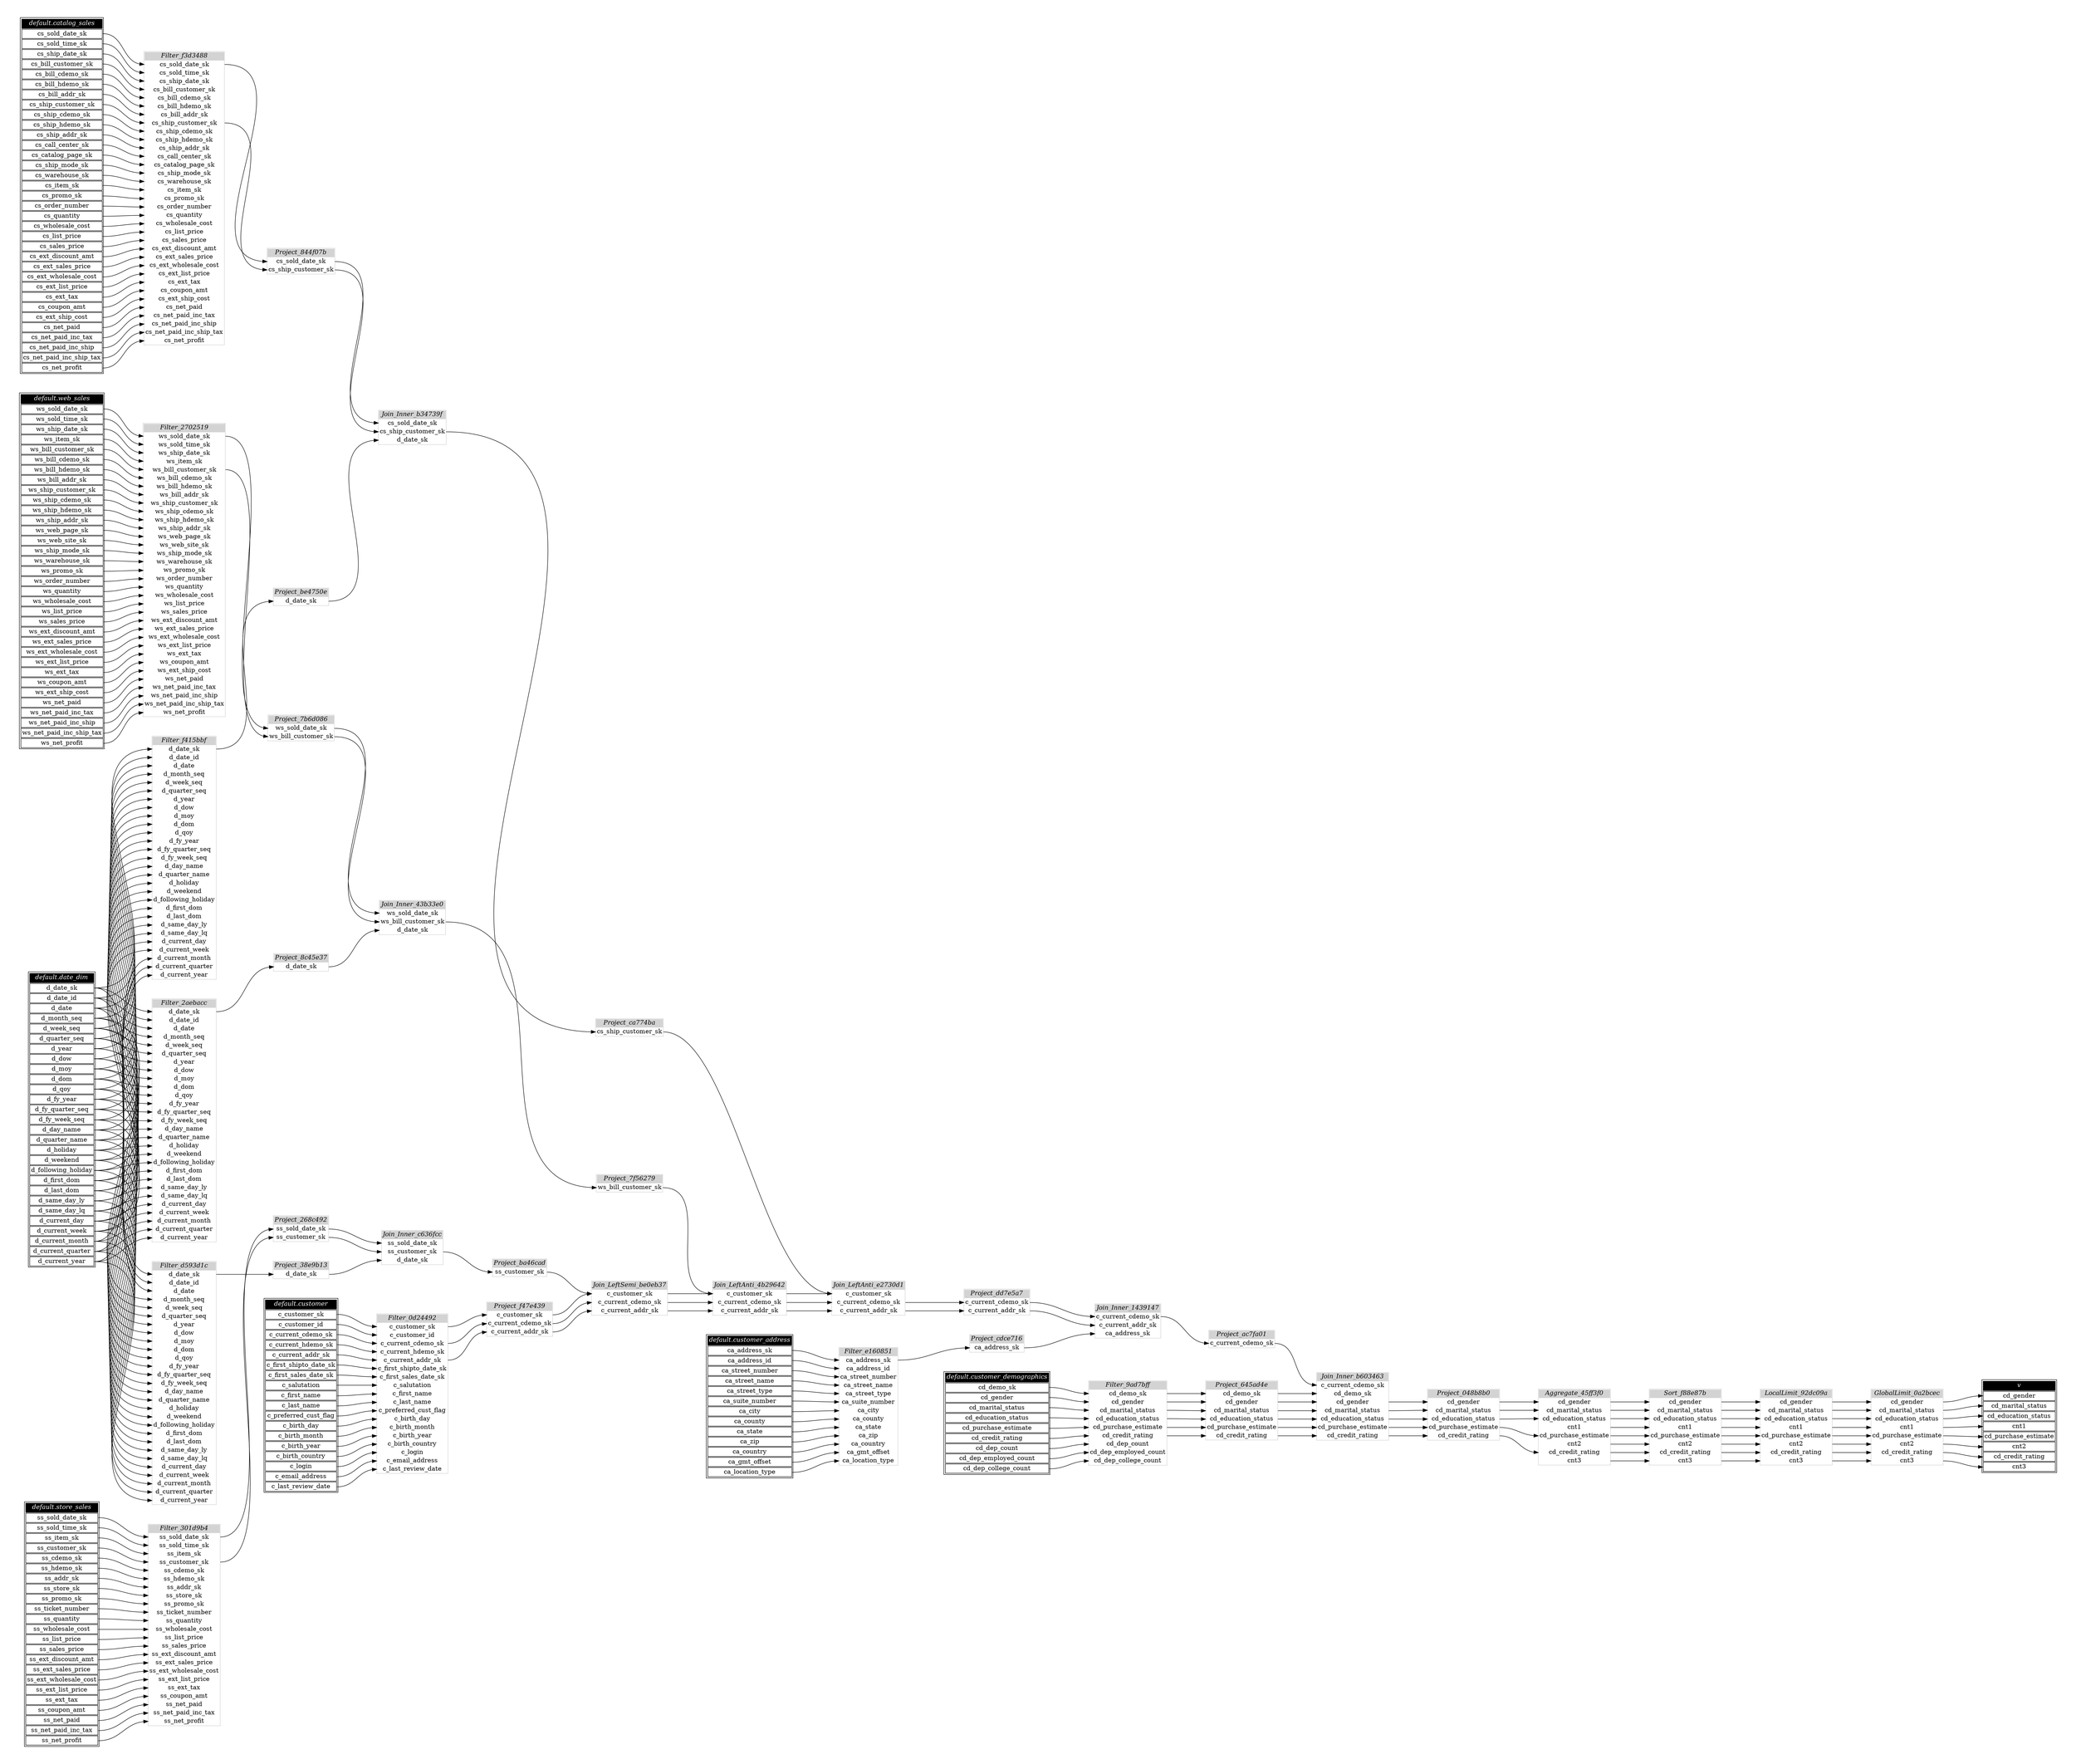 // Automatically generated by TPCDSFlowTestSuite


digraph {
  graph [pad="0.5" nodesep="0.5" ranksep="1" fontname="Helvetica" rankdir=LR];
  node [shape=plaintext]

  
"Aggregate_45ff3f0" [label=<
<table color="lightgray" border="1" cellborder="0" cellspacing="0">
  <tr><td bgcolor="lightgray" port="nodeName"><i>Aggregate_45ff3f0</i></td></tr>
  <tr><td port="0">cd_gender</td></tr>
<tr><td port="1">cd_marital_status</td></tr>
<tr><td port="2">cd_education_status</td></tr>
<tr><td port="3">cnt1</td></tr>
<tr><td port="4">cd_purchase_estimate</td></tr>
<tr><td port="5">cnt2</td></tr>
<tr><td port="6">cd_credit_rating</td></tr>
<tr><td port="7">cnt3</td></tr>
</table>>];
     

"Filter_0d24492" [label=<
<table color="lightgray" border="1" cellborder="0" cellspacing="0">
  <tr><td bgcolor="lightgray" port="nodeName"><i>Filter_0d24492</i></td></tr>
  <tr><td port="0">c_customer_sk</td></tr>
<tr><td port="1">c_customer_id</td></tr>
<tr><td port="2">c_current_cdemo_sk</td></tr>
<tr><td port="3">c_current_hdemo_sk</td></tr>
<tr><td port="4">c_current_addr_sk</td></tr>
<tr><td port="5">c_first_shipto_date_sk</td></tr>
<tr><td port="6">c_first_sales_date_sk</td></tr>
<tr><td port="7">c_salutation</td></tr>
<tr><td port="8">c_first_name</td></tr>
<tr><td port="9">c_last_name</td></tr>
<tr><td port="10">c_preferred_cust_flag</td></tr>
<tr><td port="11">c_birth_day</td></tr>
<tr><td port="12">c_birth_month</td></tr>
<tr><td port="13">c_birth_year</td></tr>
<tr><td port="14">c_birth_country</td></tr>
<tr><td port="15">c_login</td></tr>
<tr><td port="16">c_email_address</td></tr>
<tr><td port="17">c_last_review_date</td></tr>
</table>>];
     

"Filter_2702519" [label=<
<table color="lightgray" border="1" cellborder="0" cellspacing="0">
  <tr><td bgcolor="lightgray" port="nodeName"><i>Filter_2702519</i></td></tr>
  <tr><td port="0">ws_sold_date_sk</td></tr>
<tr><td port="1">ws_sold_time_sk</td></tr>
<tr><td port="2">ws_ship_date_sk</td></tr>
<tr><td port="3">ws_item_sk</td></tr>
<tr><td port="4">ws_bill_customer_sk</td></tr>
<tr><td port="5">ws_bill_cdemo_sk</td></tr>
<tr><td port="6">ws_bill_hdemo_sk</td></tr>
<tr><td port="7">ws_bill_addr_sk</td></tr>
<tr><td port="8">ws_ship_customer_sk</td></tr>
<tr><td port="9">ws_ship_cdemo_sk</td></tr>
<tr><td port="10">ws_ship_hdemo_sk</td></tr>
<tr><td port="11">ws_ship_addr_sk</td></tr>
<tr><td port="12">ws_web_page_sk</td></tr>
<tr><td port="13">ws_web_site_sk</td></tr>
<tr><td port="14">ws_ship_mode_sk</td></tr>
<tr><td port="15">ws_warehouse_sk</td></tr>
<tr><td port="16">ws_promo_sk</td></tr>
<tr><td port="17">ws_order_number</td></tr>
<tr><td port="18">ws_quantity</td></tr>
<tr><td port="19">ws_wholesale_cost</td></tr>
<tr><td port="20">ws_list_price</td></tr>
<tr><td port="21">ws_sales_price</td></tr>
<tr><td port="22">ws_ext_discount_amt</td></tr>
<tr><td port="23">ws_ext_sales_price</td></tr>
<tr><td port="24">ws_ext_wholesale_cost</td></tr>
<tr><td port="25">ws_ext_list_price</td></tr>
<tr><td port="26">ws_ext_tax</td></tr>
<tr><td port="27">ws_coupon_amt</td></tr>
<tr><td port="28">ws_ext_ship_cost</td></tr>
<tr><td port="29">ws_net_paid</td></tr>
<tr><td port="30">ws_net_paid_inc_tax</td></tr>
<tr><td port="31">ws_net_paid_inc_ship</td></tr>
<tr><td port="32">ws_net_paid_inc_ship_tax</td></tr>
<tr><td port="33">ws_net_profit</td></tr>
</table>>];
     

"Filter_2aebacc" [label=<
<table color="lightgray" border="1" cellborder="0" cellspacing="0">
  <tr><td bgcolor="lightgray" port="nodeName"><i>Filter_2aebacc</i></td></tr>
  <tr><td port="0">d_date_sk</td></tr>
<tr><td port="1">d_date_id</td></tr>
<tr><td port="2">d_date</td></tr>
<tr><td port="3">d_month_seq</td></tr>
<tr><td port="4">d_week_seq</td></tr>
<tr><td port="5">d_quarter_seq</td></tr>
<tr><td port="6">d_year</td></tr>
<tr><td port="7">d_dow</td></tr>
<tr><td port="8">d_moy</td></tr>
<tr><td port="9">d_dom</td></tr>
<tr><td port="10">d_qoy</td></tr>
<tr><td port="11">d_fy_year</td></tr>
<tr><td port="12">d_fy_quarter_seq</td></tr>
<tr><td port="13">d_fy_week_seq</td></tr>
<tr><td port="14">d_day_name</td></tr>
<tr><td port="15">d_quarter_name</td></tr>
<tr><td port="16">d_holiday</td></tr>
<tr><td port="17">d_weekend</td></tr>
<tr><td port="18">d_following_holiday</td></tr>
<tr><td port="19">d_first_dom</td></tr>
<tr><td port="20">d_last_dom</td></tr>
<tr><td port="21">d_same_day_ly</td></tr>
<tr><td port="22">d_same_day_lq</td></tr>
<tr><td port="23">d_current_day</td></tr>
<tr><td port="24">d_current_week</td></tr>
<tr><td port="25">d_current_month</td></tr>
<tr><td port="26">d_current_quarter</td></tr>
<tr><td port="27">d_current_year</td></tr>
</table>>];
     

"Filter_301d9b4" [label=<
<table color="lightgray" border="1" cellborder="0" cellspacing="0">
  <tr><td bgcolor="lightgray" port="nodeName"><i>Filter_301d9b4</i></td></tr>
  <tr><td port="0">ss_sold_date_sk</td></tr>
<tr><td port="1">ss_sold_time_sk</td></tr>
<tr><td port="2">ss_item_sk</td></tr>
<tr><td port="3">ss_customer_sk</td></tr>
<tr><td port="4">ss_cdemo_sk</td></tr>
<tr><td port="5">ss_hdemo_sk</td></tr>
<tr><td port="6">ss_addr_sk</td></tr>
<tr><td port="7">ss_store_sk</td></tr>
<tr><td port="8">ss_promo_sk</td></tr>
<tr><td port="9">ss_ticket_number</td></tr>
<tr><td port="10">ss_quantity</td></tr>
<tr><td port="11">ss_wholesale_cost</td></tr>
<tr><td port="12">ss_list_price</td></tr>
<tr><td port="13">ss_sales_price</td></tr>
<tr><td port="14">ss_ext_discount_amt</td></tr>
<tr><td port="15">ss_ext_sales_price</td></tr>
<tr><td port="16">ss_ext_wholesale_cost</td></tr>
<tr><td port="17">ss_ext_list_price</td></tr>
<tr><td port="18">ss_ext_tax</td></tr>
<tr><td port="19">ss_coupon_amt</td></tr>
<tr><td port="20">ss_net_paid</td></tr>
<tr><td port="21">ss_net_paid_inc_tax</td></tr>
<tr><td port="22">ss_net_profit</td></tr>
</table>>];
     

"Filter_9ad7bff" [label=<
<table color="lightgray" border="1" cellborder="0" cellspacing="0">
  <tr><td bgcolor="lightgray" port="nodeName"><i>Filter_9ad7bff</i></td></tr>
  <tr><td port="0">cd_demo_sk</td></tr>
<tr><td port="1">cd_gender</td></tr>
<tr><td port="2">cd_marital_status</td></tr>
<tr><td port="3">cd_education_status</td></tr>
<tr><td port="4">cd_purchase_estimate</td></tr>
<tr><td port="5">cd_credit_rating</td></tr>
<tr><td port="6">cd_dep_count</td></tr>
<tr><td port="7">cd_dep_employed_count</td></tr>
<tr><td port="8">cd_dep_college_count</td></tr>
</table>>];
     

"Filter_d593d1c" [label=<
<table color="lightgray" border="1" cellborder="0" cellspacing="0">
  <tr><td bgcolor="lightgray" port="nodeName"><i>Filter_d593d1c</i></td></tr>
  <tr><td port="0">d_date_sk</td></tr>
<tr><td port="1">d_date_id</td></tr>
<tr><td port="2">d_date</td></tr>
<tr><td port="3">d_month_seq</td></tr>
<tr><td port="4">d_week_seq</td></tr>
<tr><td port="5">d_quarter_seq</td></tr>
<tr><td port="6">d_year</td></tr>
<tr><td port="7">d_dow</td></tr>
<tr><td port="8">d_moy</td></tr>
<tr><td port="9">d_dom</td></tr>
<tr><td port="10">d_qoy</td></tr>
<tr><td port="11">d_fy_year</td></tr>
<tr><td port="12">d_fy_quarter_seq</td></tr>
<tr><td port="13">d_fy_week_seq</td></tr>
<tr><td port="14">d_day_name</td></tr>
<tr><td port="15">d_quarter_name</td></tr>
<tr><td port="16">d_holiday</td></tr>
<tr><td port="17">d_weekend</td></tr>
<tr><td port="18">d_following_holiday</td></tr>
<tr><td port="19">d_first_dom</td></tr>
<tr><td port="20">d_last_dom</td></tr>
<tr><td port="21">d_same_day_ly</td></tr>
<tr><td port="22">d_same_day_lq</td></tr>
<tr><td port="23">d_current_day</td></tr>
<tr><td port="24">d_current_week</td></tr>
<tr><td port="25">d_current_month</td></tr>
<tr><td port="26">d_current_quarter</td></tr>
<tr><td port="27">d_current_year</td></tr>
</table>>];
     

"Filter_e160851" [label=<
<table color="lightgray" border="1" cellborder="0" cellspacing="0">
  <tr><td bgcolor="lightgray" port="nodeName"><i>Filter_e160851</i></td></tr>
  <tr><td port="0">ca_address_sk</td></tr>
<tr><td port="1">ca_address_id</td></tr>
<tr><td port="2">ca_street_number</td></tr>
<tr><td port="3">ca_street_name</td></tr>
<tr><td port="4">ca_street_type</td></tr>
<tr><td port="5">ca_suite_number</td></tr>
<tr><td port="6">ca_city</td></tr>
<tr><td port="7">ca_county</td></tr>
<tr><td port="8">ca_state</td></tr>
<tr><td port="9">ca_zip</td></tr>
<tr><td port="10">ca_country</td></tr>
<tr><td port="11">ca_gmt_offset</td></tr>
<tr><td port="12">ca_location_type</td></tr>
</table>>];
     

"Filter_f3d3488" [label=<
<table color="lightgray" border="1" cellborder="0" cellspacing="0">
  <tr><td bgcolor="lightgray" port="nodeName"><i>Filter_f3d3488</i></td></tr>
  <tr><td port="0">cs_sold_date_sk</td></tr>
<tr><td port="1">cs_sold_time_sk</td></tr>
<tr><td port="2">cs_ship_date_sk</td></tr>
<tr><td port="3">cs_bill_customer_sk</td></tr>
<tr><td port="4">cs_bill_cdemo_sk</td></tr>
<tr><td port="5">cs_bill_hdemo_sk</td></tr>
<tr><td port="6">cs_bill_addr_sk</td></tr>
<tr><td port="7">cs_ship_customer_sk</td></tr>
<tr><td port="8">cs_ship_cdemo_sk</td></tr>
<tr><td port="9">cs_ship_hdemo_sk</td></tr>
<tr><td port="10">cs_ship_addr_sk</td></tr>
<tr><td port="11">cs_call_center_sk</td></tr>
<tr><td port="12">cs_catalog_page_sk</td></tr>
<tr><td port="13">cs_ship_mode_sk</td></tr>
<tr><td port="14">cs_warehouse_sk</td></tr>
<tr><td port="15">cs_item_sk</td></tr>
<tr><td port="16">cs_promo_sk</td></tr>
<tr><td port="17">cs_order_number</td></tr>
<tr><td port="18">cs_quantity</td></tr>
<tr><td port="19">cs_wholesale_cost</td></tr>
<tr><td port="20">cs_list_price</td></tr>
<tr><td port="21">cs_sales_price</td></tr>
<tr><td port="22">cs_ext_discount_amt</td></tr>
<tr><td port="23">cs_ext_sales_price</td></tr>
<tr><td port="24">cs_ext_wholesale_cost</td></tr>
<tr><td port="25">cs_ext_list_price</td></tr>
<tr><td port="26">cs_ext_tax</td></tr>
<tr><td port="27">cs_coupon_amt</td></tr>
<tr><td port="28">cs_ext_ship_cost</td></tr>
<tr><td port="29">cs_net_paid</td></tr>
<tr><td port="30">cs_net_paid_inc_tax</td></tr>
<tr><td port="31">cs_net_paid_inc_ship</td></tr>
<tr><td port="32">cs_net_paid_inc_ship_tax</td></tr>
<tr><td port="33">cs_net_profit</td></tr>
</table>>];
     

"Filter_f415bbf" [label=<
<table color="lightgray" border="1" cellborder="0" cellspacing="0">
  <tr><td bgcolor="lightgray" port="nodeName"><i>Filter_f415bbf</i></td></tr>
  <tr><td port="0">d_date_sk</td></tr>
<tr><td port="1">d_date_id</td></tr>
<tr><td port="2">d_date</td></tr>
<tr><td port="3">d_month_seq</td></tr>
<tr><td port="4">d_week_seq</td></tr>
<tr><td port="5">d_quarter_seq</td></tr>
<tr><td port="6">d_year</td></tr>
<tr><td port="7">d_dow</td></tr>
<tr><td port="8">d_moy</td></tr>
<tr><td port="9">d_dom</td></tr>
<tr><td port="10">d_qoy</td></tr>
<tr><td port="11">d_fy_year</td></tr>
<tr><td port="12">d_fy_quarter_seq</td></tr>
<tr><td port="13">d_fy_week_seq</td></tr>
<tr><td port="14">d_day_name</td></tr>
<tr><td port="15">d_quarter_name</td></tr>
<tr><td port="16">d_holiday</td></tr>
<tr><td port="17">d_weekend</td></tr>
<tr><td port="18">d_following_holiday</td></tr>
<tr><td port="19">d_first_dom</td></tr>
<tr><td port="20">d_last_dom</td></tr>
<tr><td port="21">d_same_day_ly</td></tr>
<tr><td port="22">d_same_day_lq</td></tr>
<tr><td port="23">d_current_day</td></tr>
<tr><td port="24">d_current_week</td></tr>
<tr><td port="25">d_current_month</td></tr>
<tr><td port="26">d_current_quarter</td></tr>
<tr><td port="27">d_current_year</td></tr>
</table>>];
     

"GlobalLimit_0a2bcec" [label=<
<table color="lightgray" border="1" cellborder="0" cellspacing="0">
  <tr><td bgcolor="lightgray" port="nodeName"><i>GlobalLimit_0a2bcec</i></td></tr>
  <tr><td port="0">cd_gender</td></tr>
<tr><td port="1">cd_marital_status</td></tr>
<tr><td port="2">cd_education_status</td></tr>
<tr><td port="3">cnt1</td></tr>
<tr><td port="4">cd_purchase_estimate</td></tr>
<tr><td port="5">cnt2</td></tr>
<tr><td port="6">cd_credit_rating</td></tr>
<tr><td port="7">cnt3</td></tr>
</table>>];
     

"Join_Inner_1439147" [label=<
<table color="lightgray" border="1" cellborder="0" cellspacing="0">
  <tr><td bgcolor="lightgray" port="nodeName"><i>Join_Inner_1439147</i></td></tr>
  <tr><td port="0">c_current_cdemo_sk</td></tr>
<tr><td port="1">c_current_addr_sk</td></tr>
<tr><td port="2">ca_address_sk</td></tr>
</table>>];
     

"Join_Inner_43b33e0" [label=<
<table color="lightgray" border="1" cellborder="0" cellspacing="0">
  <tr><td bgcolor="lightgray" port="nodeName"><i>Join_Inner_43b33e0</i></td></tr>
  <tr><td port="0">ws_sold_date_sk</td></tr>
<tr><td port="1">ws_bill_customer_sk</td></tr>
<tr><td port="2">d_date_sk</td></tr>
</table>>];
     

"Join_Inner_b34739f" [label=<
<table color="lightgray" border="1" cellborder="0" cellspacing="0">
  <tr><td bgcolor="lightgray" port="nodeName"><i>Join_Inner_b34739f</i></td></tr>
  <tr><td port="0">cs_sold_date_sk</td></tr>
<tr><td port="1">cs_ship_customer_sk</td></tr>
<tr><td port="2">d_date_sk</td></tr>
</table>>];
     

"Join_Inner_b603463" [label=<
<table color="lightgray" border="1" cellborder="0" cellspacing="0">
  <tr><td bgcolor="lightgray" port="nodeName"><i>Join_Inner_b603463</i></td></tr>
  <tr><td port="0">c_current_cdemo_sk</td></tr>
<tr><td port="1">cd_demo_sk</td></tr>
<tr><td port="2">cd_gender</td></tr>
<tr><td port="3">cd_marital_status</td></tr>
<tr><td port="4">cd_education_status</td></tr>
<tr><td port="5">cd_purchase_estimate</td></tr>
<tr><td port="6">cd_credit_rating</td></tr>
</table>>];
     

"Join_Inner_c636fcc" [label=<
<table color="lightgray" border="1" cellborder="0" cellspacing="0">
  <tr><td bgcolor="lightgray" port="nodeName"><i>Join_Inner_c636fcc</i></td></tr>
  <tr><td port="0">ss_sold_date_sk</td></tr>
<tr><td port="1">ss_customer_sk</td></tr>
<tr><td port="2">d_date_sk</td></tr>
</table>>];
     

"Join_LeftAnti_4b29642" [label=<
<table color="lightgray" border="1" cellborder="0" cellspacing="0">
  <tr><td bgcolor="lightgray" port="nodeName"><i>Join_LeftAnti_4b29642</i></td></tr>
  <tr><td port="0">c_customer_sk</td></tr>
<tr><td port="1">c_current_cdemo_sk</td></tr>
<tr><td port="2">c_current_addr_sk</td></tr>
</table>>];
     

"Join_LeftAnti_e2730d1" [label=<
<table color="lightgray" border="1" cellborder="0" cellspacing="0">
  <tr><td bgcolor="lightgray" port="nodeName"><i>Join_LeftAnti_e2730d1</i></td></tr>
  <tr><td port="0">c_customer_sk</td></tr>
<tr><td port="1">c_current_cdemo_sk</td></tr>
<tr><td port="2">c_current_addr_sk</td></tr>
</table>>];
     

"Join_LeftSemi_be0eb37" [label=<
<table color="lightgray" border="1" cellborder="0" cellspacing="0">
  <tr><td bgcolor="lightgray" port="nodeName"><i>Join_LeftSemi_be0eb37</i></td></tr>
  <tr><td port="0">c_customer_sk</td></tr>
<tr><td port="1">c_current_cdemo_sk</td></tr>
<tr><td port="2">c_current_addr_sk</td></tr>
</table>>];
     

"LocalLimit_92dc09a" [label=<
<table color="lightgray" border="1" cellborder="0" cellspacing="0">
  <tr><td bgcolor="lightgray" port="nodeName"><i>LocalLimit_92dc09a</i></td></tr>
  <tr><td port="0">cd_gender</td></tr>
<tr><td port="1">cd_marital_status</td></tr>
<tr><td port="2">cd_education_status</td></tr>
<tr><td port="3">cnt1</td></tr>
<tr><td port="4">cd_purchase_estimate</td></tr>
<tr><td port="5">cnt2</td></tr>
<tr><td port="6">cd_credit_rating</td></tr>
<tr><td port="7">cnt3</td></tr>
</table>>];
     

"Project_048b8b0" [label=<
<table color="lightgray" border="1" cellborder="0" cellspacing="0">
  <tr><td bgcolor="lightgray" port="nodeName"><i>Project_048b8b0</i></td></tr>
  <tr><td port="0">cd_gender</td></tr>
<tr><td port="1">cd_marital_status</td></tr>
<tr><td port="2">cd_education_status</td></tr>
<tr><td port="3">cd_purchase_estimate</td></tr>
<tr><td port="4">cd_credit_rating</td></tr>
</table>>];
     

"Project_268c492" [label=<
<table color="lightgray" border="1" cellborder="0" cellspacing="0">
  <tr><td bgcolor="lightgray" port="nodeName"><i>Project_268c492</i></td></tr>
  <tr><td port="0">ss_sold_date_sk</td></tr>
<tr><td port="1">ss_customer_sk</td></tr>
</table>>];
     

"Project_38e9b13" [label=<
<table color="lightgray" border="1" cellborder="0" cellspacing="0">
  <tr><td bgcolor="lightgray" port="nodeName"><i>Project_38e9b13</i></td></tr>
  <tr><td port="0">d_date_sk</td></tr>
</table>>];
     

"Project_645ad4e" [label=<
<table color="lightgray" border="1" cellborder="0" cellspacing="0">
  <tr><td bgcolor="lightgray" port="nodeName"><i>Project_645ad4e</i></td></tr>
  <tr><td port="0">cd_demo_sk</td></tr>
<tr><td port="1">cd_gender</td></tr>
<tr><td port="2">cd_marital_status</td></tr>
<tr><td port="3">cd_education_status</td></tr>
<tr><td port="4">cd_purchase_estimate</td></tr>
<tr><td port="5">cd_credit_rating</td></tr>
</table>>];
     

"Project_7b6d086" [label=<
<table color="lightgray" border="1" cellborder="0" cellspacing="0">
  <tr><td bgcolor="lightgray" port="nodeName"><i>Project_7b6d086</i></td></tr>
  <tr><td port="0">ws_sold_date_sk</td></tr>
<tr><td port="1">ws_bill_customer_sk</td></tr>
</table>>];
     

"Project_7f56279" [label=<
<table color="lightgray" border="1" cellborder="0" cellspacing="0">
  <tr><td bgcolor="lightgray" port="nodeName"><i>Project_7f56279</i></td></tr>
  <tr><td port="0">ws_bill_customer_sk</td></tr>
</table>>];
     

"Project_844f07b" [label=<
<table color="lightgray" border="1" cellborder="0" cellspacing="0">
  <tr><td bgcolor="lightgray" port="nodeName"><i>Project_844f07b</i></td></tr>
  <tr><td port="0">cs_sold_date_sk</td></tr>
<tr><td port="1">cs_ship_customer_sk</td></tr>
</table>>];
     

"Project_8c45e37" [label=<
<table color="lightgray" border="1" cellborder="0" cellspacing="0">
  <tr><td bgcolor="lightgray" port="nodeName"><i>Project_8c45e37</i></td></tr>
  <tr><td port="0">d_date_sk</td></tr>
</table>>];
     

"Project_ac7fa01" [label=<
<table color="lightgray" border="1" cellborder="0" cellspacing="0">
  <tr><td bgcolor="lightgray" port="nodeName"><i>Project_ac7fa01</i></td></tr>
  <tr><td port="0">c_current_cdemo_sk</td></tr>
</table>>];
     

"Project_ba46cad" [label=<
<table color="lightgray" border="1" cellborder="0" cellspacing="0">
  <tr><td bgcolor="lightgray" port="nodeName"><i>Project_ba46cad</i></td></tr>
  <tr><td port="0">ss_customer_sk</td></tr>
</table>>];
     

"Project_be4750e" [label=<
<table color="lightgray" border="1" cellborder="0" cellspacing="0">
  <tr><td bgcolor="lightgray" port="nodeName"><i>Project_be4750e</i></td></tr>
  <tr><td port="0">d_date_sk</td></tr>
</table>>];
     

"Project_ca774ba" [label=<
<table color="lightgray" border="1" cellborder="0" cellspacing="0">
  <tr><td bgcolor="lightgray" port="nodeName"><i>Project_ca774ba</i></td></tr>
  <tr><td port="0">cs_ship_customer_sk</td></tr>
</table>>];
     

"Project_cdce716" [label=<
<table color="lightgray" border="1" cellborder="0" cellspacing="0">
  <tr><td bgcolor="lightgray" port="nodeName"><i>Project_cdce716</i></td></tr>
  <tr><td port="0">ca_address_sk</td></tr>
</table>>];
     

"Project_dd7e5a7" [label=<
<table color="lightgray" border="1" cellborder="0" cellspacing="0">
  <tr><td bgcolor="lightgray" port="nodeName"><i>Project_dd7e5a7</i></td></tr>
  <tr><td port="0">c_current_cdemo_sk</td></tr>
<tr><td port="1">c_current_addr_sk</td></tr>
</table>>];
     

"Project_f47e439" [label=<
<table color="lightgray" border="1" cellborder="0" cellspacing="0">
  <tr><td bgcolor="lightgray" port="nodeName"><i>Project_f47e439</i></td></tr>
  <tr><td port="0">c_customer_sk</td></tr>
<tr><td port="1">c_current_cdemo_sk</td></tr>
<tr><td port="2">c_current_addr_sk</td></tr>
</table>>];
     

"Sort_f88e87b" [label=<
<table color="lightgray" border="1" cellborder="0" cellspacing="0">
  <tr><td bgcolor="lightgray" port="nodeName"><i>Sort_f88e87b</i></td></tr>
  <tr><td port="0">cd_gender</td></tr>
<tr><td port="1">cd_marital_status</td></tr>
<tr><td port="2">cd_education_status</td></tr>
<tr><td port="3">cnt1</td></tr>
<tr><td port="4">cd_purchase_estimate</td></tr>
<tr><td port="5">cnt2</td></tr>
<tr><td port="6">cd_credit_rating</td></tr>
<tr><td port="7">cnt3</td></tr>
</table>>];
     

"default.catalog_sales" [color="black" label=<
<table>
  <tr><td bgcolor="black" port="nodeName"><i><font color="white">default.catalog_sales</font></i></td></tr>
  <tr><td port="0">cs_sold_date_sk</td></tr>
<tr><td port="1">cs_sold_time_sk</td></tr>
<tr><td port="2">cs_ship_date_sk</td></tr>
<tr><td port="3">cs_bill_customer_sk</td></tr>
<tr><td port="4">cs_bill_cdemo_sk</td></tr>
<tr><td port="5">cs_bill_hdemo_sk</td></tr>
<tr><td port="6">cs_bill_addr_sk</td></tr>
<tr><td port="7">cs_ship_customer_sk</td></tr>
<tr><td port="8">cs_ship_cdemo_sk</td></tr>
<tr><td port="9">cs_ship_hdemo_sk</td></tr>
<tr><td port="10">cs_ship_addr_sk</td></tr>
<tr><td port="11">cs_call_center_sk</td></tr>
<tr><td port="12">cs_catalog_page_sk</td></tr>
<tr><td port="13">cs_ship_mode_sk</td></tr>
<tr><td port="14">cs_warehouse_sk</td></tr>
<tr><td port="15">cs_item_sk</td></tr>
<tr><td port="16">cs_promo_sk</td></tr>
<tr><td port="17">cs_order_number</td></tr>
<tr><td port="18">cs_quantity</td></tr>
<tr><td port="19">cs_wholesale_cost</td></tr>
<tr><td port="20">cs_list_price</td></tr>
<tr><td port="21">cs_sales_price</td></tr>
<tr><td port="22">cs_ext_discount_amt</td></tr>
<tr><td port="23">cs_ext_sales_price</td></tr>
<tr><td port="24">cs_ext_wholesale_cost</td></tr>
<tr><td port="25">cs_ext_list_price</td></tr>
<tr><td port="26">cs_ext_tax</td></tr>
<tr><td port="27">cs_coupon_amt</td></tr>
<tr><td port="28">cs_ext_ship_cost</td></tr>
<tr><td port="29">cs_net_paid</td></tr>
<tr><td port="30">cs_net_paid_inc_tax</td></tr>
<tr><td port="31">cs_net_paid_inc_ship</td></tr>
<tr><td port="32">cs_net_paid_inc_ship_tax</td></tr>
<tr><td port="33">cs_net_profit</td></tr>
</table>>];
     

"default.customer" [color="black" label=<
<table>
  <tr><td bgcolor="black" port="nodeName"><i><font color="white">default.customer</font></i></td></tr>
  <tr><td port="0">c_customer_sk</td></tr>
<tr><td port="1">c_customer_id</td></tr>
<tr><td port="2">c_current_cdemo_sk</td></tr>
<tr><td port="3">c_current_hdemo_sk</td></tr>
<tr><td port="4">c_current_addr_sk</td></tr>
<tr><td port="5">c_first_shipto_date_sk</td></tr>
<tr><td port="6">c_first_sales_date_sk</td></tr>
<tr><td port="7">c_salutation</td></tr>
<tr><td port="8">c_first_name</td></tr>
<tr><td port="9">c_last_name</td></tr>
<tr><td port="10">c_preferred_cust_flag</td></tr>
<tr><td port="11">c_birth_day</td></tr>
<tr><td port="12">c_birth_month</td></tr>
<tr><td port="13">c_birth_year</td></tr>
<tr><td port="14">c_birth_country</td></tr>
<tr><td port="15">c_login</td></tr>
<tr><td port="16">c_email_address</td></tr>
<tr><td port="17">c_last_review_date</td></tr>
</table>>];
     

"default.customer_address" [color="black" label=<
<table>
  <tr><td bgcolor="black" port="nodeName"><i><font color="white">default.customer_address</font></i></td></tr>
  <tr><td port="0">ca_address_sk</td></tr>
<tr><td port="1">ca_address_id</td></tr>
<tr><td port="2">ca_street_number</td></tr>
<tr><td port="3">ca_street_name</td></tr>
<tr><td port="4">ca_street_type</td></tr>
<tr><td port="5">ca_suite_number</td></tr>
<tr><td port="6">ca_city</td></tr>
<tr><td port="7">ca_county</td></tr>
<tr><td port="8">ca_state</td></tr>
<tr><td port="9">ca_zip</td></tr>
<tr><td port="10">ca_country</td></tr>
<tr><td port="11">ca_gmt_offset</td></tr>
<tr><td port="12">ca_location_type</td></tr>
</table>>];
     

"default.customer_demographics" [color="black" label=<
<table>
  <tr><td bgcolor="black" port="nodeName"><i><font color="white">default.customer_demographics</font></i></td></tr>
  <tr><td port="0">cd_demo_sk</td></tr>
<tr><td port="1">cd_gender</td></tr>
<tr><td port="2">cd_marital_status</td></tr>
<tr><td port="3">cd_education_status</td></tr>
<tr><td port="4">cd_purchase_estimate</td></tr>
<tr><td port="5">cd_credit_rating</td></tr>
<tr><td port="6">cd_dep_count</td></tr>
<tr><td port="7">cd_dep_employed_count</td></tr>
<tr><td port="8">cd_dep_college_count</td></tr>
</table>>];
     

"default.date_dim" [color="black" label=<
<table>
  <tr><td bgcolor="black" port="nodeName"><i><font color="white">default.date_dim</font></i></td></tr>
  <tr><td port="0">d_date_sk</td></tr>
<tr><td port="1">d_date_id</td></tr>
<tr><td port="2">d_date</td></tr>
<tr><td port="3">d_month_seq</td></tr>
<tr><td port="4">d_week_seq</td></tr>
<tr><td port="5">d_quarter_seq</td></tr>
<tr><td port="6">d_year</td></tr>
<tr><td port="7">d_dow</td></tr>
<tr><td port="8">d_moy</td></tr>
<tr><td port="9">d_dom</td></tr>
<tr><td port="10">d_qoy</td></tr>
<tr><td port="11">d_fy_year</td></tr>
<tr><td port="12">d_fy_quarter_seq</td></tr>
<tr><td port="13">d_fy_week_seq</td></tr>
<tr><td port="14">d_day_name</td></tr>
<tr><td port="15">d_quarter_name</td></tr>
<tr><td port="16">d_holiday</td></tr>
<tr><td port="17">d_weekend</td></tr>
<tr><td port="18">d_following_holiday</td></tr>
<tr><td port="19">d_first_dom</td></tr>
<tr><td port="20">d_last_dom</td></tr>
<tr><td port="21">d_same_day_ly</td></tr>
<tr><td port="22">d_same_day_lq</td></tr>
<tr><td port="23">d_current_day</td></tr>
<tr><td port="24">d_current_week</td></tr>
<tr><td port="25">d_current_month</td></tr>
<tr><td port="26">d_current_quarter</td></tr>
<tr><td port="27">d_current_year</td></tr>
</table>>];
     

"default.store_sales" [color="black" label=<
<table>
  <tr><td bgcolor="black" port="nodeName"><i><font color="white">default.store_sales</font></i></td></tr>
  <tr><td port="0">ss_sold_date_sk</td></tr>
<tr><td port="1">ss_sold_time_sk</td></tr>
<tr><td port="2">ss_item_sk</td></tr>
<tr><td port="3">ss_customer_sk</td></tr>
<tr><td port="4">ss_cdemo_sk</td></tr>
<tr><td port="5">ss_hdemo_sk</td></tr>
<tr><td port="6">ss_addr_sk</td></tr>
<tr><td port="7">ss_store_sk</td></tr>
<tr><td port="8">ss_promo_sk</td></tr>
<tr><td port="9">ss_ticket_number</td></tr>
<tr><td port="10">ss_quantity</td></tr>
<tr><td port="11">ss_wholesale_cost</td></tr>
<tr><td port="12">ss_list_price</td></tr>
<tr><td port="13">ss_sales_price</td></tr>
<tr><td port="14">ss_ext_discount_amt</td></tr>
<tr><td port="15">ss_ext_sales_price</td></tr>
<tr><td port="16">ss_ext_wholesale_cost</td></tr>
<tr><td port="17">ss_ext_list_price</td></tr>
<tr><td port="18">ss_ext_tax</td></tr>
<tr><td port="19">ss_coupon_amt</td></tr>
<tr><td port="20">ss_net_paid</td></tr>
<tr><td port="21">ss_net_paid_inc_tax</td></tr>
<tr><td port="22">ss_net_profit</td></tr>
</table>>];
     

"default.web_sales" [color="black" label=<
<table>
  <tr><td bgcolor="black" port="nodeName"><i><font color="white">default.web_sales</font></i></td></tr>
  <tr><td port="0">ws_sold_date_sk</td></tr>
<tr><td port="1">ws_sold_time_sk</td></tr>
<tr><td port="2">ws_ship_date_sk</td></tr>
<tr><td port="3">ws_item_sk</td></tr>
<tr><td port="4">ws_bill_customer_sk</td></tr>
<tr><td port="5">ws_bill_cdemo_sk</td></tr>
<tr><td port="6">ws_bill_hdemo_sk</td></tr>
<tr><td port="7">ws_bill_addr_sk</td></tr>
<tr><td port="8">ws_ship_customer_sk</td></tr>
<tr><td port="9">ws_ship_cdemo_sk</td></tr>
<tr><td port="10">ws_ship_hdemo_sk</td></tr>
<tr><td port="11">ws_ship_addr_sk</td></tr>
<tr><td port="12">ws_web_page_sk</td></tr>
<tr><td port="13">ws_web_site_sk</td></tr>
<tr><td port="14">ws_ship_mode_sk</td></tr>
<tr><td port="15">ws_warehouse_sk</td></tr>
<tr><td port="16">ws_promo_sk</td></tr>
<tr><td port="17">ws_order_number</td></tr>
<tr><td port="18">ws_quantity</td></tr>
<tr><td port="19">ws_wholesale_cost</td></tr>
<tr><td port="20">ws_list_price</td></tr>
<tr><td port="21">ws_sales_price</td></tr>
<tr><td port="22">ws_ext_discount_amt</td></tr>
<tr><td port="23">ws_ext_sales_price</td></tr>
<tr><td port="24">ws_ext_wholesale_cost</td></tr>
<tr><td port="25">ws_ext_list_price</td></tr>
<tr><td port="26">ws_ext_tax</td></tr>
<tr><td port="27">ws_coupon_amt</td></tr>
<tr><td port="28">ws_ext_ship_cost</td></tr>
<tr><td port="29">ws_net_paid</td></tr>
<tr><td port="30">ws_net_paid_inc_tax</td></tr>
<tr><td port="31">ws_net_paid_inc_ship</td></tr>
<tr><td port="32">ws_net_paid_inc_ship_tax</td></tr>
<tr><td port="33">ws_net_profit</td></tr>
</table>>];
     

"v" [color="black" label=<
<table>
  <tr><td bgcolor="black" port="nodeName"><i><font color="white">v</font></i></td></tr>
  <tr><td port="0">cd_gender</td></tr>
<tr><td port="1">cd_marital_status</td></tr>
<tr><td port="2">cd_education_status</td></tr>
<tr><td port="3">cnt1</td></tr>
<tr><td port="4">cd_purchase_estimate</td></tr>
<tr><td port="5">cnt2</td></tr>
<tr><td port="6">cd_credit_rating</td></tr>
<tr><td port="7">cnt3</td></tr>
</table>>];
     
  "Aggregate_45ff3f0":0 -> "Sort_f88e87b":0;
"Aggregate_45ff3f0":1 -> "Sort_f88e87b":1;
"Aggregate_45ff3f0":2 -> "Sort_f88e87b":2;
"Aggregate_45ff3f0":3 -> "Sort_f88e87b":3;
"Aggregate_45ff3f0":4 -> "Sort_f88e87b":4;
"Aggregate_45ff3f0":5 -> "Sort_f88e87b":5;
"Aggregate_45ff3f0":6 -> "Sort_f88e87b":6;
"Aggregate_45ff3f0":7 -> "Sort_f88e87b":7;
"Filter_0d24492":0 -> "Project_f47e439":0;
"Filter_0d24492":2 -> "Project_f47e439":1;
"Filter_0d24492":4 -> "Project_f47e439":2;
"Filter_2702519":0 -> "Project_7b6d086":0;
"Filter_2702519":4 -> "Project_7b6d086":1;
"Filter_2aebacc":0 -> "Project_8c45e37":0;
"Filter_301d9b4":0 -> "Project_268c492":0;
"Filter_301d9b4":3 -> "Project_268c492":1;
"Filter_9ad7bff":0 -> "Project_645ad4e":0;
"Filter_9ad7bff":1 -> "Project_645ad4e":1;
"Filter_9ad7bff":2 -> "Project_645ad4e":2;
"Filter_9ad7bff":3 -> "Project_645ad4e":3;
"Filter_9ad7bff":4 -> "Project_645ad4e":4;
"Filter_9ad7bff":5 -> "Project_645ad4e":5;
"Filter_d593d1c":0 -> "Project_38e9b13":0;
"Filter_e160851":0 -> "Project_cdce716":0;
"Filter_f3d3488":0 -> "Project_844f07b":0;
"Filter_f3d3488":7 -> "Project_844f07b":1;
"Filter_f415bbf":0 -> "Project_be4750e":0;
"GlobalLimit_0a2bcec":0 -> "v":0;
"GlobalLimit_0a2bcec":1 -> "v":1;
"GlobalLimit_0a2bcec":2 -> "v":2;
"GlobalLimit_0a2bcec":3 -> "v":3;
"GlobalLimit_0a2bcec":4 -> "v":4;
"GlobalLimit_0a2bcec":5 -> "v":5;
"GlobalLimit_0a2bcec":6 -> "v":6;
"GlobalLimit_0a2bcec":7 -> "v":7;
"Join_Inner_1439147":0 -> "Project_ac7fa01":0;
"Join_Inner_43b33e0":1 -> "Project_7f56279":0;
"Join_Inner_b34739f":1 -> "Project_ca774ba":0;
"Join_Inner_b603463":2 -> "Project_048b8b0":0;
"Join_Inner_b603463":3 -> "Project_048b8b0":1;
"Join_Inner_b603463":4 -> "Project_048b8b0":2;
"Join_Inner_b603463":5 -> "Project_048b8b0":3;
"Join_Inner_b603463":6 -> "Project_048b8b0":4;
"Join_Inner_c636fcc":1 -> "Project_ba46cad":0;
"Join_LeftAnti_4b29642":0 -> "Join_LeftAnti_e2730d1":0;
"Join_LeftAnti_4b29642":1 -> "Join_LeftAnti_e2730d1":1;
"Join_LeftAnti_4b29642":2 -> "Join_LeftAnti_e2730d1":2;
"Join_LeftAnti_e2730d1":1 -> "Project_dd7e5a7":0;
"Join_LeftAnti_e2730d1":2 -> "Project_dd7e5a7":1;
"Join_LeftSemi_be0eb37":0 -> "Join_LeftAnti_4b29642":0;
"Join_LeftSemi_be0eb37":1 -> "Join_LeftAnti_4b29642":1;
"Join_LeftSemi_be0eb37":2 -> "Join_LeftAnti_4b29642":2;
"LocalLimit_92dc09a":0 -> "GlobalLimit_0a2bcec":0;
"LocalLimit_92dc09a":1 -> "GlobalLimit_0a2bcec":1;
"LocalLimit_92dc09a":2 -> "GlobalLimit_0a2bcec":2;
"LocalLimit_92dc09a":3 -> "GlobalLimit_0a2bcec":3;
"LocalLimit_92dc09a":4 -> "GlobalLimit_0a2bcec":4;
"LocalLimit_92dc09a":5 -> "GlobalLimit_0a2bcec":5;
"LocalLimit_92dc09a":6 -> "GlobalLimit_0a2bcec":6;
"LocalLimit_92dc09a":7 -> "GlobalLimit_0a2bcec":7;
"Project_048b8b0":0 -> "Aggregate_45ff3f0":0;
"Project_048b8b0":1 -> "Aggregate_45ff3f0":1;
"Project_048b8b0":2 -> "Aggregate_45ff3f0":2;
"Project_048b8b0":3 -> "Aggregate_45ff3f0":4;
"Project_048b8b0":4 -> "Aggregate_45ff3f0":6;
"Project_268c492":0 -> "Join_Inner_c636fcc":0;
"Project_268c492":1 -> "Join_Inner_c636fcc":1;
"Project_38e9b13":0 -> "Join_Inner_c636fcc":2;
"Project_645ad4e":0 -> "Join_Inner_b603463":1;
"Project_645ad4e":1 -> "Join_Inner_b603463":2;
"Project_645ad4e":2 -> "Join_Inner_b603463":3;
"Project_645ad4e":3 -> "Join_Inner_b603463":4;
"Project_645ad4e":4 -> "Join_Inner_b603463":5;
"Project_645ad4e":5 -> "Join_Inner_b603463":6;
"Project_7b6d086":0 -> "Join_Inner_43b33e0":0;
"Project_7b6d086":1 -> "Join_Inner_43b33e0":1;
"Project_7f56279":0 -> "Join_LeftAnti_4b29642":0;
"Project_844f07b":0 -> "Join_Inner_b34739f":0;
"Project_844f07b":1 -> "Join_Inner_b34739f":1;
"Project_8c45e37":0 -> "Join_Inner_43b33e0":2;
"Project_ac7fa01":0 -> "Join_Inner_b603463":0;
"Project_ba46cad":0 -> "Join_LeftSemi_be0eb37":0;
"Project_be4750e":0 -> "Join_Inner_b34739f":2;
"Project_ca774ba":0 -> "Join_LeftAnti_e2730d1":0;
"Project_cdce716":0 -> "Join_Inner_1439147":2;
"Project_dd7e5a7":0 -> "Join_Inner_1439147":0;
"Project_dd7e5a7":1 -> "Join_Inner_1439147":1;
"Project_f47e439":0 -> "Join_LeftSemi_be0eb37":0;
"Project_f47e439":1 -> "Join_LeftSemi_be0eb37":1;
"Project_f47e439":2 -> "Join_LeftSemi_be0eb37":2;
"Sort_f88e87b":0 -> "LocalLimit_92dc09a":0;
"Sort_f88e87b":1 -> "LocalLimit_92dc09a":1;
"Sort_f88e87b":2 -> "LocalLimit_92dc09a":2;
"Sort_f88e87b":3 -> "LocalLimit_92dc09a":3;
"Sort_f88e87b":4 -> "LocalLimit_92dc09a":4;
"Sort_f88e87b":5 -> "LocalLimit_92dc09a":5;
"Sort_f88e87b":6 -> "LocalLimit_92dc09a":6;
"Sort_f88e87b":7 -> "LocalLimit_92dc09a":7;
"default.catalog_sales":0 -> "Filter_f3d3488":0;
"default.catalog_sales":1 -> "Filter_f3d3488":1;
"default.catalog_sales":10 -> "Filter_f3d3488":10;
"default.catalog_sales":11 -> "Filter_f3d3488":11;
"default.catalog_sales":12 -> "Filter_f3d3488":12;
"default.catalog_sales":13 -> "Filter_f3d3488":13;
"default.catalog_sales":14 -> "Filter_f3d3488":14;
"default.catalog_sales":15 -> "Filter_f3d3488":15;
"default.catalog_sales":16 -> "Filter_f3d3488":16;
"default.catalog_sales":17 -> "Filter_f3d3488":17;
"default.catalog_sales":18 -> "Filter_f3d3488":18;
"default.catalog_sales":19 -> "Filter_f3d3488":19;
"default.catalog_sales":2 -> "Filter_f3d3488":2;
"default.catalog_sales":20 -> "Filter_f3d3488":20;
"default.catalog_sales":21 -> "Filter_f3d3488":21;
"default.catalog_sales":22 -> "Filter_f3d3488":22;
"default.catalog_sales":23 -> "Filter_f3d3488":23;
"default.catalog_sales":24 -> "Filter_f3d3488":24;
"default.catalog_sales":25 -> "Filter_f3d3488":25;
"default.catalog_sales":26 -> "Filter_f3d3488":26;
"default.catalog_sales":27 -> "Filter_f3d3488":27;
"default.catalog_sales":28 -> "Filter_f3d3488":28;
"default.catalog_sales":29 -> "Filter_f3d3488":29;
"default.catalog_sales":3 -> "Filter_f3d3488":3;
"default.catalog_sales":30 -> "Filter_f3d3488":30;
"default.catalog_sales":31 -> "Filter_f3d3488":31;
"default.catalog_sales":32 -> "Filter_f3d3488":32;
"default.catalog_sales":33 -> "Filter_f3d3488":33;
"default.catalog_sales":4 -> "Filter_f3d3488":4;
"default.catalog_sales":5 -> "Filter_f3d3488":5;
"default.catalog_sales":6 -> "Filter_f3d3488":6;
"default.catalog_sales":7 -> "Filter_f3d3488":7;
"default.catalog_sales":8 -> "Filter_f3d3488":8;
"default.catalog_sales":9 -> "Filter_f3d3488":9;
"default.customer":0 -> "Filter_0d24492":0;
"default.customer":1 -> "Filter_0d24492":1;
"default.customer":10 -> "Filter_0d24492":10;
"default.customer":11 -> "Filter_0d24492":11;
"default.customer":12 -> "Filter_0d24492":12;
"default.customer":13 -> "Filter_0d24492":13;
"default.customer":14 -> "Filter_0d24492":14;
"default.customer":15 -> "Filter_0d24492":15;
"default.customer":16 -> "Filter_0d24492":16;
"default.customer":17 -> "Filter_0d24492":17;
"default.customer":2 -> "Filter_0d24492":2;
"default.customer":3 -> "Filter_0d24492":3;
"default.customer":4 -> "Filter_0d24492":4;
"default.customer":5 -> "Filter_0d24492":5;
"default.customer":6 -> "Filter_0d24492":6;
"default.customer":7 -> "Filter_0d24492":7;
"default.customer":8 -> "Filter_0d24492":8;
"default.customer":9 -> "Filter_0d24492":9;
"default.customer_address":0 -> "Filter_e160851":0;
"default.customer_address":1 -> "Filter_e160851":1;
"default.customer_address":10 -> "Filter_e160851":10;
"default.customer_address":11 -> "Filter_e160851":11;
"default.customer_address":12 -> "Filter_e160851":12;
"default.customer_address":2 -> "Filter_e160851":2;
"default.customer_address":3 -> "Filter_e160851":3;
"default.customer_address":4 -> "Filter_e160851":4;
"default.customer_address":5 -> "Filter_e160851":5;
"default.customer_address":6 -> "Filter_e160851":6;
"default.customer_address":7 -> "Filter_e160851":7;
"default.customer_address":8 -> "Filter_e160851":8;
"default.customer_address":9 -> "Filter_e160851":9;
"default.customer_demographics":0 -> "Filter_9ad7bff":0;
"default.customer_demographics":1 -> "Filter_9ad7bff":1;
"default.customer_demographics":2 -> "Filter_9ad7bff":2;
"default.customer_demographics":3 -> "Filter_9ad7bff":3;
"default.customer_demographics":4 -> "Filter_9ad7bff":4;
"default.customer_demographics":5 -> "Filter_9ad7bff":5;
"default.customer_demographics":6 -> "Filter_9ad7bff":6;
"default.customer_demographics":7 -> "Filter_9ad7bff":7;
"default.customer_demographics":8 -> "Filter_9ad7bff":8;
"default.date_dim":0 -> "Filter_2aebacc":0;
"default.date_dim":0 -> "Filter_d593d1c":0;
"default.date_dim":0 -> "Filter_f415bbf":0;
"default.date_dim":1 -> "Filter_2aebacc":1;
"default.date_dim":1 -> "Filter_d593d1c":1;
"default.date_dim":1 -> "Filter_f415bbf":1;
"default.date_dim":10 -> "Filter_2aebacc":10;
"default.date_dim":10 -> "Filter_d593d1c":10;
"default.date_dim":10 -> "Filter_f415bbf":10;
"default.date_dim":11 -> "Filter_2aebacc":11;
"default.date_dim":11 -> "Filter_d593d1c":11;
"default.date_dim":11 -> "Filter_f415bbf":11;
"default.date_dim":12 -> "Filter_2aebacc":12;
"default.date_dim":12 -> "Filter_d593d1c":12;
"default.date_dim":12 -> "Filter_f415bbf":12;
"default.date_dim":13 -> "Filter_2aebacc":13;
"default.date_dim":13 -> "Filter_d593d1c":13;
"default.date_dim":13 -> "Filter_f415bbf":13;
"default.date_dim":14 -> "Filter_2aebacc":14;
"default.date_dim":14 -> "Filter_d593d1c":14;
"default.date_dim":14 -> "Filter_f415bbf":14;
"default.date_dim":15 -> "Filter_2aebacc":15;
"default.date_dim":15 -> "Filter_d593d1c":15;
"default.date_dim":15 -> "Filter_f415bbf":15;
"default.date_dim":16 -> "Filter_2aebacc":16;
"default.date_dim":16 -> "Filter_d593d1c":16;
"default.date_dim":16 -> "Filter_f415bbf":16;
"default.date_dim":17 -> "Filter_2aebacc":17;
"default.date_dim":17 -> "Filter_d593d1c":17;
"default.date_dim":17 -> "Filter_f415bbf":17;
"default.date_dim":18 -> "Filter_2aebacc":18;
"default.date_dim":18 -> "Filter_d593d1c":18;
"default.date_dim":18 -> "Filter_f415bbf":18;
"default.date_dim":19 -> "Filter_2aebacc":19;
"default.date_dim":19 -> "Filter_d593d1c":19;
"default.date_dim":19 -> "Filter_f415bbf":19;
"default.date_dim":2 -> "Filter_2aebacc":2;
"default.date_dim":2 -> "Filter_d593d1c":2;
"default.date_dim":2 -> "Filter_f415bbf":2;
"default.date_dim":20 -> "Filter_2aebacc":20;
"default.date_dim":20 -> "Filter_d593d1c":20;
"default.date_dim":20 -> "Filter_f415bbf":20;
"default.date_dim":21 -> "Filter_2aebacc":21;
"default.date_dim":21 -> "Filter_d593d1c":21;
"default.date_dim":21 -> "Filter_f415bbf":21;
"default.date_dim":22 -> "Filter_2aebacc":22;
"default.date_dim":22 -> "Filter_d593d1c":22;
"default.date_dim":22 -> "Filter_f415bbf":22;
"default.date_dim":23 -> "Filter_2aebacc":23;
"default.date_dim":23 -> "Filter_d593d1c":23;
"default.date_dim":23 -> "Filter_f415bbf":23;
"default.date_dim":24 -> "Filter_2aebacc":24;
"default.date_dim":24 -> "Filter_d593d1c":24;
"default.date_dim":24 -> "Filter_f415bbf":24;
"default.date_dim":25 -> "Filter_2aebacc":25;
"default.date_dim":25 -> "Filter_d593d1c":25;
"default.date_dim":25 -> "Filter_f415bbf":25;
"default.date_dim":26 -> "Filter_2aebacc":26;
"default.date_dim":26 -> "Filter_d593d1c":26;
"default.date_dim":26 -> "Filter_f415bbf":26;
"default.date_dim":27 -> "Filter_2aebacc":27;
"default.date_dim":27 -> "Filter_d593d1c":27;
"default.date_dim":27 -> "Filter_f415bbf":27;
"default.date_dim":3 -> "Filter_2aebacc":3;
"default.date_dim":3 -> "Filter_d593d1c":3;
"default.date_dim":3 -> "Filter_f415bbf":3;
"default.date_dim":4 -> "Filter_2aebacc":4;
"default.date_dim":4 -> "Filter_d593d1c":4;
"default.date_dim":4 -> "Filter_f415bbf":4;
"default.date_dim":5 -> "Filter_2aebacc":5;
"default.date_dim":5 -> "Filter_d593d1c":5;
"default.date_dim":5 -> "Filter_f415bbf":5;
"default.date_dim":6 -> "Filter_2aebacc":6;
"default.date_dim":6 -> "Filter_d593d1c":6;
"default.date_dim":6 -> "Filter_f415bbf":6;
"default.date_dim":7 -> "Filter_2aebacc":7;
"default.date_dim":7 -> "Filter_d593d1c":7;
"default.date_dim":7 -> "Filter_f415bbf":7;
"default.date_dim":8 -> "Filter_2aebacc":8;
"default.date_dim":8 -> "Filter_d593d1c":8;
"default.date_dim":8 -> "Filter_f415bbf":8;
"default.date_dim":9 -> "Filter_2aebacc":9;
"default.date_dim":9 -> "Filter_d593d1c":9;
"default.date_dim":9 -> "Filter_f415bbf":9;
"default.store_sales":0 -> "Filter_301d9b4":0;
"default.store_sales":1 -> "Filter_301d9b4":1;
"default.store_sales":10 -> "Filter_301d9b4":10;
"default.store_sales":11 -> "Filter_301d9b4":11;
"default.store_sales":12 -> "Filter_301d9b4":12;
"default.store_sales":13 -> "Filter_301d9b4":13;
"default.store_sales":14 -> "Filter_301d9b4":14;
"default.store_sales":15 -> "Filter_301d9b4":15;
"default.store_sales":16 -> "Filter_301d9b4":16;
"default.store_sales":17 -> "Filter_301d9b4":17;
"default.store_sales":18 -> "Filter_301d9b4":18;
"default.store_sales":19 -> "Filter_301d9b4":19;
"default.store_sales":2 -> "Filter_301d9b4":2;
"default.store_sales":20 -> "Filter_301d9b4":20;
"default.store_sales":21 -> "Filter_301d9b4":21;
"default.store_sales":22 -> "Filter_301d9b4":22;
"default.store_sales":3 -> "Filter_301d9b4":3;
"default.store_sales":4 -> "Filter_301d9b4":4;
"default.store_sales":5 -> "Filter_301d9b4":5;
"default.store_sales":6 -> "Filter_301d9b4":6;
"default.store_sales":7 -> "Filter_301d9b4":7;
"default.store_sales":8 -> "Filter_301d9b4":8;
"default.store_sales":9 -> "Filter_301d9b4":9;
"default.web_sales":0 -> "Filter_2702519":0;
"default.web_sales":1 -> "Filter_2702519":1;
"default.web_sales":10 -> "Filter_2702519":10;
"default.web_sales":11 -> "Filter_2702519":11;
"default.web_sales":12 -> "Filter_2702519":12;
"default.web_sales":13 -> "Filter_2702519":13;
"default.web_sales":14 -> "Filter_2702519":14;
"default.web_sales":15 -> "Filter_2702519":15;
"default.web_sales":16 -> "Filter_2702519":16;
"default.web_sales":17 -> "Filter_2702519":17;
"default.web_sales":18 -> "Filter_2702519":18;
"default.web_sales":19 -> "Filter_2702519":19;
"default.web_sales":2 -> "Filter_2702519":2;
"default.web_sales":20 -> "Filter_2702519":20;
"default.web_sales":21 -> "Filter_2702519":21;
"default.web_sales":22 -> "Filter_2702519":22;
"default.web_sales":23 -> "Filter_2702519":23;
"default.web_sales":24 -> "Filter_2702519":24;
"default.web_sales":25 -> "Filter_2702519":25;
"default.web_sales":26 -> "Filter_2702519":26;
"default.web_sales":27 -> "Filter_2702519":27;
"default.web_sales":28 -> "Filter_2702519":28;
"default.web_sales":29 -> "Filter_2702519":29;
"default.web_sales":3 -> "Filter_2702519":3;
"default.web_sales":30 -> "Filter_2702519":30;
"default.web_sales":31 -> "Filter_2702519":31;
"default.web_sales":32 -> "Filter_2702519":32;
"default.web_sales":33 -> "Filter_2702519":33;
"default.web_sales":4 -> "Filter_2702519":4;
"default.web_sales":5 -> "Filter_2702519":5;
"default.web_sales":6 -> "Filter_2702519":6;
"default.web_sales":7 -> "Filter_2702519":7;
"default.web_sales":8 -> "Filter_2702519":8;
"default.web_sales":9 -> "Filter_2702519":9;
}
       